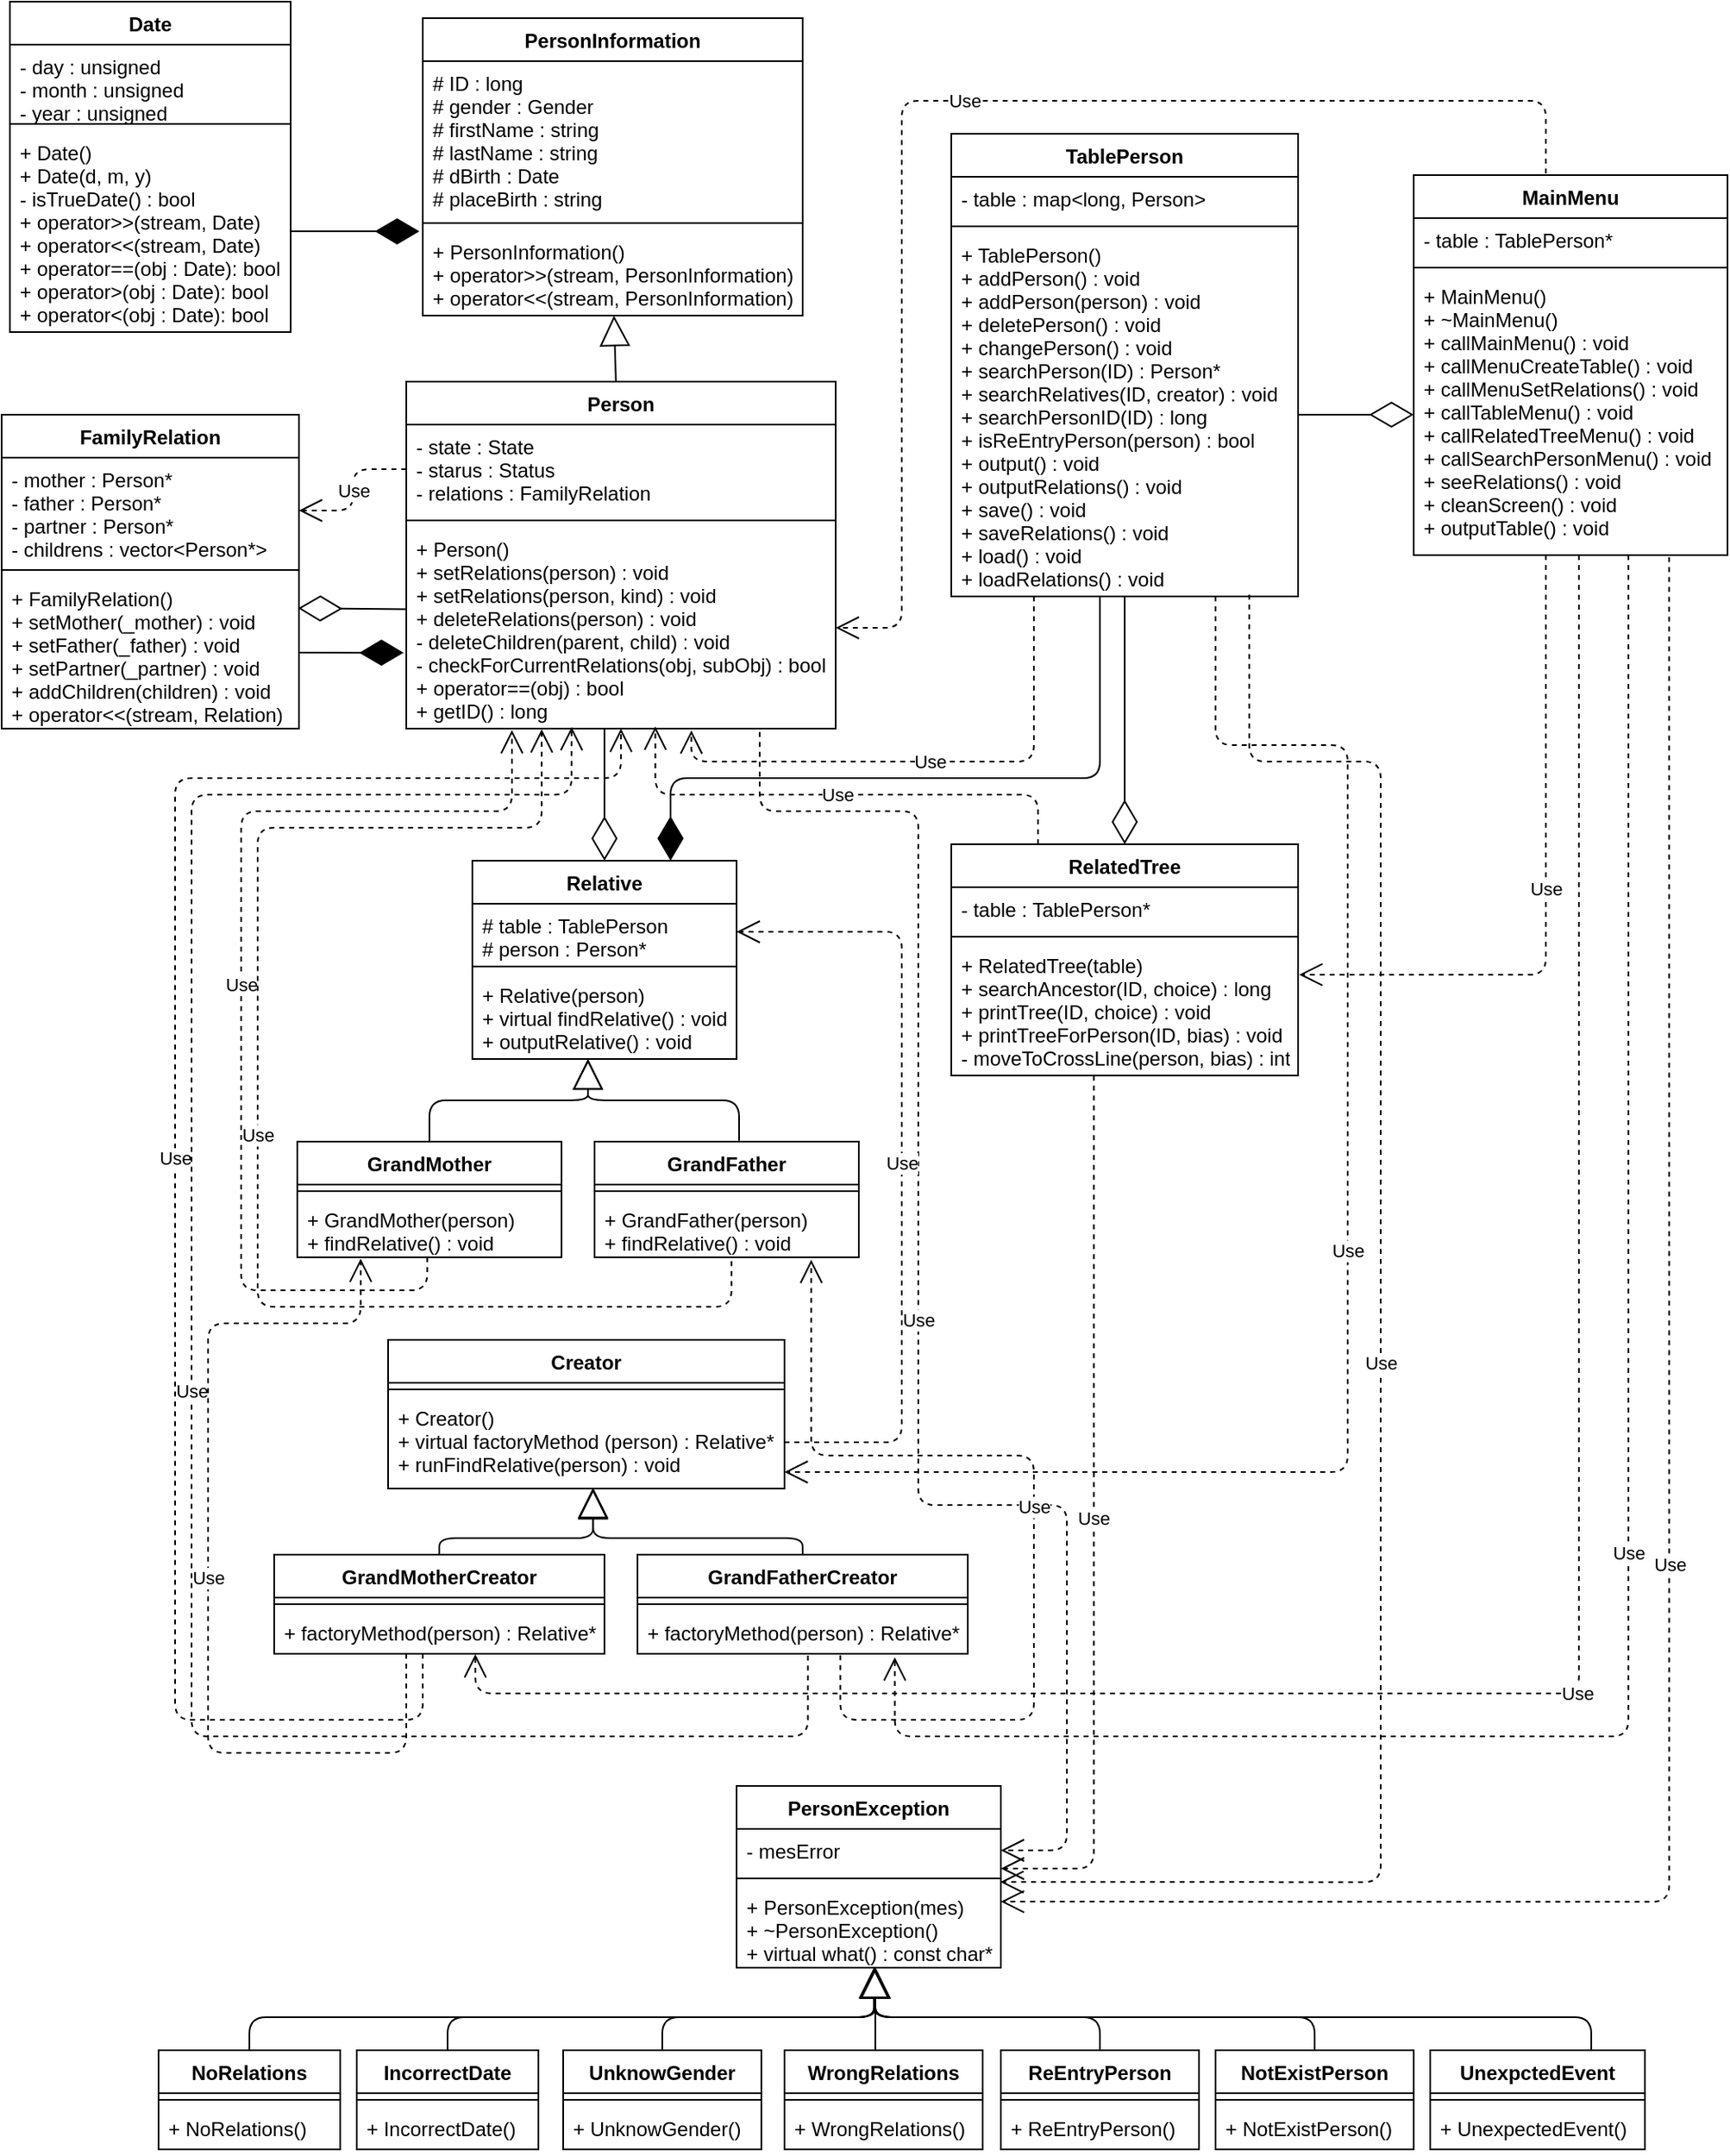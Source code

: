 <mxfile version="13.0.3" type="device"><diagram id="C5RBs43oDa-KdzZeNtuy" name="Page-1"><mxGraphModel dx="1504" dy="714" grid="1" gridSize="10" guides="1" tooltips="1" connect="1" arrows="1" fold="1" page="1" pageScale="1" pageWidth="827" pageHeight="1169" math="0" shadow="0"><root><mxCell id="WIyWlLk6GJQsqaUBKTNV-0"/><mxCell id="WIyWlLk6GJQsqaUBKTNV-1" parent="WIyWlLk6GJQsqaUBKTNV-0"/><mxCell id="Mlul_kq89rupxSAM8ym9-3" value="Date" style="swimlane;fontStyle=1;align=center;verticalAlign=top;childLayout=stackLayout;horizontal=1;startSize=26;horizontalStack=0;resizeParent=1;resizeParentMax=0;resizeLast=0;collapsible=1;marginBottom=0;" parent="WIyWlLk6GJQsqaUBKTNV-1" vertex="1"><mxGeometry x="70" y="30" width="170" height="200" as="geometry"/></mxCell><mxCell id="Mlul_kq89rupxSAM8ym9-4" value="- day : unsigned&#10;- month : unsigned&#10;- year : unsigned" style="text;strokeColor=none;fillColor=none;align=left;verticalAlign=top;spacingLeft=4;spacingRight=4;overflow=hidden;rotatable=0;points=[[0,0.5],[1,0.5]];portConstraint=eastwest;" parent="Mlul_kq89rupxSAM8ym9-3" vertex="1"><mxGeometry y="26" width="170" height="44" as="geometry"/></mxCell><mxCell id="Mlul_kq89rupxSAM8ym9-5" value="" style="line;strokeWidth=1;fillColor=none;align=left;verticalAlign=middle;spacingTop=-1;spacingLeft=3;spacingRight=3;rotatable=0;labelPosition=right;points=[];portConstraint=eastwest;" parent="Mlul_kq89rupxSAM8ym9-3" vertex="1"><mxGeometry y="70" width="170" height="8" as="geometry"/></mxCell><mxCell id="Mlul_kq89rupxSAM8ym9-6" value="+ Date()&#10;+ Date(d, m, y)&#10;- isTrueDate() : bool&#10;+ operator&gt;&gt;(stream, Date)&#10;+ operator&lt;&lt;(stream, Date)&#10;+ operator==(obj : Date): bool&#10;+ operator&gt;(obj : Date): bool&#10;+ operator&lt;(obj : Date): bool" style="text;strokeColor=none;fillColor=none;align=left;verticalAlign=top;spacingLeft=4;spacingRight=4;overflow=hidden;rotatable=0;points=[[0,0.5],[1,0.5]];portConstraint=eastwest;" parent="Mlul_kq89rupxSAM8ym9-3" vertex="1"><mxGeometry y="78" width="170" height="122" as="geometry"/></mxCell><mxCell id="Mlul_kq89rupxSAM8ym9-7" value="PersonInformation" style="swimlane;fontStyle=1;align=center;verticalAlign=top;childLayout=stackLayout;horizontal=1;startSize=26;horizontalStack=0;resizeParent=1;resizeParentMax=0;resizeLast=0;collapsible=1;marginBottom=0;" parent="WIyWlLk6GJQsqaUBKTNV-1" vertex="1"><mxGeometry x="320" y="40" width="230" height="180" as="geometry"/></mxCell><mxCell id="Mlul_kq89rupxSAM8ym9-8" value="# ID : long&#10;# gender : Gender&#10;# firstName : string&#10;# lastName : string&#10;# dBirth : Date&#10;# placeBirth : string" style="text;strokeColor=none;fillColor=none;align=left;verticalAlign=top;spacingLeft=4;spacingRight=4;overflow=hidden;rotatable=0;points=[[0,0.5],[1,0.5]];portConstraint=eastwest;" parent="Mlul_kq89rupxSAM8ym9-7" vertex="1"><mxGeometry y="26" width="230" height="94" as="geometry"/></mxCell><mxCell id="Mlul_kq89rupxSAM8ym9-9" value="" style="line;strokeWidth=1;fillColor=none;align=left;verticalAlign=middle;spacingTop=-1;spacingLeft=3;spacingRight=3;rotatable=0;labelPosition=right;points=[];portConstraint=eastwest;" parent="Mlul_kq89rupxSAM8ym9-7" vertex="1"><mxGeometry y="120" width="230" height="8" as="geometry"/></mxCell><mxCell id="Mlul_kq89rupxSAM8ym9-10" value="+ PersonInformation()&#10;+ operator&gt;&gt;(stream, PersonInformation)&#10;+ operator&lt;&lt;(stream, PersonInformation)" style="text;strokeColor=none;fillColor=none;align=left;verticalAlign=top;spacingLeft=4;spacingRight=4;overflow=hidden;rotatable=0;points=[[0,0.5],[1,0.5]];portConstraint=eastwest;" parent="Mlul_kq89rupxSAM8ym9-7" vertex="1"><mxGeometry y="128" width="230" height="52" as="geometry"/></mxCell><mxCell id="Mlul_kq89rupxSAM8ym9-19" value="TablePerson" style="swimlane;fontStyle=1;align=center;verticalAlign=top;childLayout=stackLayout;horizontal=1;startSize=26;horizontalStack=0;resizeParent=1;resizeParentMax=0;resizeLast=0;collapsible=1;marginBottom=0;" parent="WIyWlLk6GJQsqaUBKTNV-1" vertex="1"><mxGeometry x="640" y="110" width="210" height="280" as="geometry"/></mxCell><mxCell id="Mlul_kq89rupxSAM8ym9-20" value="- table : map&lt;long, Person&gt;" style="text;strokeColor=none;fillColor=none;align=left;verticalAlign=top;spacingLeft=4;spacingRight=4;overflow=hidden;rotatable=0;points=[[0,0.5],[1,0.5]];portConstraint=eastwest;" parent="Mlul_kq89rupxSAM8ym9-19" vertex="1"><mxGeometry y="26" width="210" height="26" as="geometry"/></mxCell><mxCell id="Mlul_kq89rupxSAM8ym9-21" value="" style="line;strokeWidth=1;fillColor=none;align=left;verticalAlign=middle;spacingTop=-1;spacingLeft=3;spacingRight=3;rotatable=0;labelPosition=right;points=[];portConstraint=eastwest;" parent="Mlul_kq89rupxSAM8ym9-19" vertex="1"><mxGeometry y="52" width="210" height="8" as="geometry"/></mxCell><mxCell id="Mlul_kq89rupxSAM8ym9-22" value="+ TablePerson()&#10;+ addPerson() : void&#10;+ addPerson(person) : void&#10;+ deletePerson() : void&#10;+ changePerson() : void&#10;+ searchPerson(ID) : Person*&#10;+ searchRelatives(ID, creator) : void&#10;+ searchPersonID(ID) : long&#10;+ isReEntryPerson(person) : bool&#10;+ output() : void&#10;+ outputRelations() : void&#10;+ save() : void&#10;+ saveRelations() : void&#10;+ load() : void&#10;+ loadRelations() : void" style="text;strokeColor=none;fillColor=none;align=left;verticalAlign=top;spacingLeft=4;spacingRight=4;overflow=hidden;rotatable=0;points=[[0,0.5],[1,0.5]];portConstraint=eastwest;" parent="Mlul_kq89rupxSAM8ym9-19" vertex="1"><mxGeometry y="60" width="210" height="220" as="geometry"/></mxCell><mxCell id="Mlul_kq89rupxSAM8ym9-11" value="FamilyRelation" style="swimlane;fontStyle=1;align=center;verticalAlign=top;childLayout=stackLayout;horizontal=1;startSize=26;horizontalStack=0;resizeParent=1;resizeParentMax=0;resizeLast=0;collapsible=1;marginBottom=0;" parent="WIyWlLk6GJQsqaUBKTNV-1" vertex="1"><mxGeometry x="65" y="280" width="180" height="190" as="geometry"/></mxCell><mxCell id="Mlul_kq89rupxSAM8ym9-12" value="- mother : Person*&#10;- father : Person*&#10;- partner : Person*&#10;- childrens : vector&lt;Person*&gt;" style="text;strokeColor=none;fillColor=none;align=left;verticalAlign=top;spacingLeft=4;spacingRight=4;overflow=hidden;rotatable=0;points=[[0,0.5],[1,0.5]];portConstraint=eastwest;" parent="Mlul_kq89rupxSAM8ym9-11" vertex="1"><mxGeometry y="26" width="180" height="64" as="geometry"/></mxCell><mxCell id="Mlul_kq89rupxSAM8ym9-13" value="" style="line;strokeWidth=1;fillColor=none;align=left;verticalAlign=middle;spacingTop=-1;spacingLeft=3;spacingRight=3;rotatable=0;labelPosition=right;points=[];portConstraint=eastwest;" parent="Mlul_kq89rupxSAM8ym9-11" vertex="1"><mxGeometry y="90" width="180" height="8" as="geometry"/></mxCell><mxCell id="Mlul_kq89rupxSAM8ym9-14" value="+ FamilyRelation()&#10;+ setMother(_mother) : void&#10;+ setFather(_father) : void&#10;+ setPartner(_partner) : void&#10;+ addChildren(children) : void&#10;+ operator&lt;&lt;(stream, Relation)" style="text;strokeColor=none;fillColor=none;align=left;verticalAlign=top;spacingLeft=4;spacingRight=4;overflow=hidden;rotatable=0;points=[[0,0.5],[1,0.5]];portConstraint=eastwest;" parent="Mlul_kq89rupxSAM8ym9-11" vertex="1"><mxGeometry y="98" width="180" height="92" as="geometry"/></mxCell><mxCell id="Mlul_kq89rupxSAM8ym9-15" value="Person" style="swimlane;fontStyle=1;align=center;verticalAlign=top;childLayout=stackLayout;horizontal=1;startSize=26;horizontalStack=0;resizeParent=1;resizeParentMax=0;resizeLast=0;collapsible=1;marginBottom=0;" parent="WIyWlLk6GJQsqaUBKTNV-1" vertex="1"><mxGeometry x="310" y="260" width="260" height="210" as="geometry"/></mxCell><mxCell id="Mlul_kq89rupxSAM8ym9-16" value="- state : State&#10;- starus : Status&#10;- relations : FamilyRelation" style="text;strokeColor=none;fillColor=none;align=left;verticalAlign=top;spacingLeft=4;spacingRight=4;overflow=hidden;rotatable=0;points=[[0,0.5],[1,0.5]];portConstraint=eastwest;" parent="Mlul_kq89rupxSAM8ym9-15" vertex="1"><mxGeometry y="26" width="260" height="54" as="geometry"/></mxCell><mxCell id="Mlul_kq89rupxSAM8ym9-17" value="" style="line;strokeWidth=1;fillColor=none;align=left;verticalAlign=middle;spacingTop=-1;spacingLeft=3;spacingRight=3;rotatable=0;labelPosition=right;points=[];portConstraint=eastwest;" parent="Mlul_kq89rupxSAM8ym9-15" vertex="1"><mxGeometry y="80" width="260" height="8" as="geometry"/></mxCell><mxCell id="Mlul_kq89rupxSAM8ym9-18" value="+ Person()&#10;+ setRelations(person) : void&#10;+ setRelations(person, kind) : void&#10;+ deleteRelations(person) : void&#10;- deleteChildren(parent, child) : void&#10;- checkForCurrentRelations(obj, subObj) : bool&#10;+ operator==(obj) : bool&#10;+ getID() : long&#10;&#10;" style="text;strokeColor=none;fillColor=none;align=left;verticalAlign=top;spacingLeft=4;spacingRight=4;overflow=hidden;rotatable=0;points=[[0,0.5],[1,0.5]];portConstraint=eastwest;" parent="Mlul_kq89rupxSAM8ym9-15" vertex="1"><mxGeometry y="88" width="260" height="122" as="geometry"/></mxCell><mxCell id="Mlul_kq89rupxSAM8ym9-31" value="GrandMother" style="swimlane;fontStyle=1;align=center;verticalAlign=top;childLayout=stackLayout;horizontal=1;startSize=26;horizontalStack=0;resizeParent=1;resizeParentMax=0;resizeLast=0;collapsible=1;marginBottom=0;" parent="WIyWlLk6GJQsqaUBKTNV-1" vertex="1"><mxGeometry x="244" y="720" width="160" height="70" as="geometry"/></mxCell><mxCell id="Mlul_kq89rupxSAM8ym9-33" value="" style="line;strokeWidth=1;fillColor=none;align=left;verticalAlign=middle;spacingTop=-1;spacingLeft=3;spacingRight=3;rotatable=0;labelPosition=right;points=[];portConstraint=eastwest;" parent="Mlul_kq89rupxSAM8ym9-31" vertex="1"><mxGeometry y="26" width="160" height="8" as="geometry"/></mxCell><mxCell id="Mlul_kq89rupxSAM8ym9-34" value="+ GrandMother(person)&#10;+ findRelative() : void" style="text;strokeColor=none;fillColor=none;align=left;verticalAlign=top;spacingLeft=4;spacingRight=4;overflow=hidden;rotatable=0;points=[[0,0.5],[1,0.5]];portConstraint=eastwest;" parent="Mlul_kq89rupxSAM8ym9-31" vertex="1"><mxGeometry y="34" width="160" height="36" as="geometry"/></mxCell><mxCell id="Mlul_kq89rupxSAM8ym9-35" value="GrandFather" style="swimlane;fontStyle=1;align=center;verticalAlign=top;childLayout=stackLayout;horizontal=1;startSize=26;horizontalStack=0;resizeParent=1;resizeParentMax=0;resizeLast=0;collapsible=1;marginBottom=0;" parent="WIyWlLk6GJQsqaUBKTNV-1" vertex="1"><mxGeometry x="424" y="720" width="160" height="70" as="geometry"/></mxCell><mxCell id="Mlul_kq89rupxSAM8ym9-36" value="" style="line;strokeWidth=1;fillColor=none;align=left;verticalAlign=middle;spacingTop=-1;spacingLeft=3;spacingRight=3;rotatable=0;labelPosition=right;points=[];portConstraint=eastwest;" parent="Mlul_kq89rupxSAM8ym9-35" vertex="1"><mxGeometry y="26" width="160" height="8" as="geometry"/></mxCell><mxCell id="Mlul_kq89rupxSAM8ym9-37" value="+ GrandFather(person)&#10;+ findRelative() : void" style="text;strokeColor=none;fillColor=none;align=left;verticalAlign=top;spacingLeft=4;spacingRight=4;overflow=hidden;rotatable=0;points=[[0,0.5],[1,0.5]];portConstraint=eastwest;" parent="Mlul_kq89rupxSAM8ym9-35" vertex="1"><mxGeometry y="34" width="160" height="36" as="geometry"/></mxCell><mxCell id="Mlul_kq89rupxSAM8ym9-52" value="MainMenu" style="swimlane;fontStyle=1;align=center;verticalAlign=top;childLayout=stackLayout;horizontal=1;startSize=26;horizontalStack=0;resizeParent=1;resizeParentMax=0;resizeLast=0;collapsible=1;marginBottom=0;" parent="WIyWlLk6GJQsqaUBKTNV-1" vertex="1"><mxGeometry x="920" y="135" width="190" height="230" as="geometry"/></mxCell><mxCell id="Mlul_kq89rupxSAM8ym9-53" value="- table : TablePerson*" style="text;strokeColor=none;fillColor=none;align=left;verticalAlign=top;spacingLeft=4;spacingRight=4;overflow=hidden;rotatable=0;points=[[0,0.5],[1,0.5]];portConstraint=eastwest;" parent="Mlul_kq89rupxSAM8ym9-52" vertex="1"><mxGeometry y="26" width="190" height="26" as="geometry"/></mxCell><mxCell id="Mlul_kq89rupxSAM8ym9-54" value="" style="line;strokeWidth=1;fillColor=none;align=left;verticalAlign=middle;spacingTop=-1;spacingLeft=3;spacingRight=3;rotatable=0;labelPosition=right;points=[];portConstraint=eastwest;" parent="Mlul_kq89rupxSAM8ym9-52" vertex="1"><mxGeometry y="52" width="190" height="8" as="geometry"/></mxCell><mxCell id="Mlul_kq89rupxSAM8ym9-55" value="+ MainMenu()&#10;+ ~MainMenu()&#10;+ callMainMenu() : void&#10;+ callMenuCreateTable() : void&#10;+ callMenuSetRelations() : void&#10;+ callTableMenu() : void&#10;+ callRelatedTreeMenu() : void&#10;+ callSearchPersonMenu() : void&#10;+ seeRelations() : void&#10;+ cleanScreen() : void&#10;+ outputTable() : void" style="text;strokeColor=none;fillColor=none;align=left;verticalAlign=top;spacingLeft=4;spacingRight=4;overflow=hidden;rotatable=0;points=[[0,0.5],[1,0.5]];portConstraint=eastwest;" parent="Mlul_kq89rupxSAM8ym9-52" vertex="1"><mxGeometry y="60" width="190" height="170" as="geometry"/></mxCell><mxCell id="Mlul_kq89rupxSAM8ym9-87" value="" style="endArrow=diamondThin;endFill=1;endSize=24;html=1;entryX=-0.009;entryY=0.02;entryDx=0;entryDy=0;entryPerimeter=0;exitX=1;exitY=0.5;exitDx=0;exitDy=0;" parent="WIyWlLk6GJQsqaUBKTNV-1" source="Mlul_kq89rupxSAM8ym9-6" target="Mlul_kq89rupxSAM8ym9-10" edge="1"><mxGeometry width="160" relative="1" as="geometry"><mxPoint x="230" y="70" as="sourcePoint"/><mxPoint x="455" y="150" as="targetPoint"/></mxGeometry></mxCell><mxCell id="Mlul_kq89rupxSAM8ym9-88" value="" style="endArrow=block;endSize=16;endFill=0;html=1;" parent="WIyWlLk6GJQsqaUBKTNV-1" source="Mlul_kq89rupxSAM8ym9-15" target="Mlul_kq89rupxSAM8ym9-10" edge="1"><mxGeometry width="160" relative="1" as="geometry"><mxPoint x="95" y="240" as="sourcePoint"/><mxPoint x="255" y="240" as="targetPoint"/></mxGeometry></mxCell><mxCell id="Mlul_kq89rupxSAM8ym9-89" value="" style="endArrow=diamondThin;endFill=1;endSize=24;html=1;exitX=1;exitY=0.5;exitDx=0;exitDy=0;entryX=-0.006;entryY=0.624;entryDx=0;entryDy=0;entryPerimeter=0;" parent="WIyWlLk6GJQsqaUBKTNV-1" source="Mlul_kq89rupxSAM8ym9-14" target="Mlul_kq89rupxSAM8ym9-18" edge="1"><mxGeometry width="160" relative="1" as="geometry"><mxPoint x="365" y="78" as="sourcePoint"/><mxPoint x="295" y="113" as="targetPoint"/></mxGeometry></mxCell><mxCell id="Mlul_kq89rupxSAM8ym9-91" value="Use" style="endArrow=open;endSize=12;dashed=1;html=1;exitX=0.664;exitY=1.009;exitDx=0;exitDy=0;edgeStyle=orthogonalEdgeStyle;exitPerimeter=0;entryX=0.664;entryY=1.009;entryDx=0;entryDy=0;entryPerimeter=0;" parent="WIyWlLk6GJQsqaUBKTNV-1" edge="1" target="Mlul_kq89rupxSAM8ym9-18"><mxGeometry width="160" relative="1" as="geometry"><mxPoint x="690" y="390" as="sourcePoint"/><mxPoint x="255" y="348" as="targetPoint"/><Array as="points"><mxPoint x="690" y="490"/><mxPoint x="483" y="490"/></Array></mxGeometry></mxCell><mxCell id="Mlul_kq89rupxSAM8ym9-93" value="" style="endArrow=diamondThin;endFill=0;endSize=24;html=1;entryX=0.5;entryY=0;entryDx=0;entryDy=0;" parent="WIyWlLk6GJQsqaUBKTNV-1" source="Mlul_kq89rupxSAM8ym9-22" target="Mlul_kq89rupxSAM8ym9-23" edge="1"><mxGeometry width="160" relative="1" as="geometry"><mxPoint x="650" y="440" as="sourcePoint"/><mxPoint x="810" y="440" as="targetPoint"/></mxGeometry></mxCell><mxCell id="Mlul_kq89rupxSAM8ym9-42" value="GrandMotherCreator" style="swimlane;fontStyle=1;align=center;verticalAlign=top;childLayout=stackLayout;horizontal=1;startSize=26;horizontalStack=0;resizeParent=1;resizeParentMax=0;resizeLast=0;collapsible=1;marginBottom=0;" parent="WIyWlLk6GJQsqaUBKTNV-1" vertex="1"><mxGeometry x="230" y="970" width="200" height="60" as="geometry"/></mxCell><mxCell id="Mlul_kq89rupxSAM8ym9-44" value="" style="line;strokeWidth=1;fillColor=none;align=left;verticalAlign=middle;spacingTop=-1;spacingLeft=3;spacingRight=3;rotatable=0;labelPosition=right;points=[];portConstraint=eastwest;" parent="Mlul_kq89rupxSAM8ym9-42" vertex="1"><mxGeometry y="26" width="200" height="8" as="geometry"/></mxCell><mxCell id="Mlul_kq89rupxSAM8ym9-45" value="+ factoryMethod(person) : Relative*" style="text;strokeColor=none;fillColor=none;align=left;verticalAlign=top;spacingLeft=4;spacingRight=4;overflow=hidden;rotatable=0;points=[[0,0.5],[1,0.5]];portConstraint=eastwest;" parent="Mlul_kq89rupxSAM8ym9-42" vertex="1"><mxGeometry y="34" width="200" height="26" as="geometry"/></mxCell><mxCell id="Mlul_kq89rupxSAM8ym9-49" value="GrandFatherCreator" style="swimlane;fontStyle=1;align=center;verticalAlign=top;childLayout=stackLayout;horizontal=1;startSize=26;horizontalStack=0;resizeParent=1;resizeParentMax=0;resizeLast=0;collapsible=1;marginBottom=0;" parent="WIyWlLk6GJQsqaUBKTNV-1" vertex="1"><mxGeometry x="450" y="970" width="200" height="60" as="geometry"/></mxCell><mxCell id="Mlul_kq89rupxSAM8ym9-50" value="" style="line;strokeWidth=1;fillColor=none;align=left;verticalAlign=middle;spacingTop=-1;spacingLeft=3;spacingRight=3;rotatable=0;labelPosition=right;points=[];portConstraint=eastwest;" parent="Mlul_kq89rupxSAM8ym9-49" vertex="1"><mxGeometry y="26" width="200" height="8" as="geometry"/></mxCell><mxCell id="Mlul_kq89rupxSAM8ym9-51" value="+ factoryMethod(person) : Relative*" style="text;strokeColor=none;fillColor=none;align=left;verticalAlign=top;spacingLeft=4;spacingRight=4;overflow=hidden;rotatable=0;points=[[0,0.5],[1,0.5]];portConstraint=eastwest;" parent="Mlul_kq89rupxSAM8ym9-49" vertex="1"><mxGeometry y="34" width="200" height="26" as="geometry"/></mxCell><mxCell id="Mlul_kq89rupxSAM8ym9-110" value="" style="endArrow=block;endSize=16;endFill=0;html=1;exitX=0.5;exitY=0;exitDx=0;exitDy=0;edgeStyle=orthogonalEdgeStyle;entryX=0.517;entryY=1.002;entryDx=0;entryDy=0;entryPerimeter=0;" parent="WIyWlLk6GJQsqaUBKTNV-1" source="Mlul_kq89rupxSAM8ym9-42" target="Mlul_kq89rupxSAM8ym9-41" edge="1"><mxGeometry width="160" relative="1" as="geometry"><mxPoint x="350" y="810" as="sourcePoint"/><mxPoint x="409.211" y="760" as="targetPoint"/><Array as="points"><mxPoint x="330" y="960"/><mxPoint x="423" y="960"/></Array></mxGeometry></mxCell><mxCell id="Mlul_kq89rupxSAM8ym9-111" value="" style="endArrow=block;endSize=16;endFill=0;html=1;exitX=0.5;exitY=0;exitDx=0;exitDy=0;edgeStyle=orthogonalEdgeStyle;entryX=0.517;entryY=0.989;entryDx=0;entryDy=0;entryPerimeter=0;" parent="WIyWlLk6GJQsqaUBKTNV-1" source="Mlul_kq89rupxSAM8ym9-49" target="Mlul_kq89rupxSAM8ym9-41" edge="1"><mxGeometry width="160" relative="1" as="geometry"><mxPoint x="360" y="820" as="sourcePoint"/><mxPoint x="419.211" y="770" as="targetPoint"/><Array as="points"><mxPoint x="550" y="960"/><mxPoint x="423" y="960"/></Array></mxGeometry></mxCell><mxCell id="Mlul_kq89rupxSAM8ym9-112" value="Use" style="endArrow=open;endSize=12;dashed=1;html=1;edgeStyle=orthogonalEdgeStyle;exitX=0.25;exitY=0;exitDx=0;exitDy=0;entryX=0.58;entryY=0.99;entryDx=0;entryDy=0;entryPerimeter=0;" parent="WIyWlLk6GJQsqaUBKTNV-1" source="Mlul_kq89rupxSAM8ym9-23" target="Mlul_kq89rupxSAM8ym9-18" edge="1"><mxGeometry width="160" relative="1" as="geometry"><mxPoint x="500" y="510" as="sourcePoint"/><mxPoint x="340" y="510" as="targetPoint"/><Array as="points"><mxPoint x="693" y="510"/><mxPoint x="461" y="510"/></Array></mxGeometry></mxCell><mxCell id="Mlul_kq89rupxSAM8ym9-113" value="" style="endArrow=diamondThin;endFill=0;endSize=24;html=1;entryX=0.5;entryY=0;entryDx=0;entryDy=0;" parent="WIyWlLk6GJQsqaUBKTNV-1" target="Mlul_kq89rupxSAM8ym9-27" edge="1"><mxGeometry width="160" relative="1" as="geometry"><mxPoint x="430" y="470" as="sourcePoint"/><mxPoint x="755" y="500" as="targetPoint"/></mxGeometry></mxCell><mxCell id="Mlul_kq89rupxSAM8ym9-114" value="" style="endArrow=diamondThin;endFill=1;endSize=24;html=1;entryX=0.75;entryY=0;entryDx=0;entryDy=0;edgeStyle=orthogonalEdgeStyle;" parent="WIyWlLk6GJQsqaUBKTNV-1" target="Mlul_kq89rupxSAM8ym9-27" edge="1"><mxGeometry width="160" relative="1" as="geometry"><mxPoint x="730" y="390" as="sourcePoint"/><mxPoint x="320" y="419" as="targetPoint"/><Array as="points"><mxPoint x="730" y="390"/><mxPoint x="730" y="500"/><mxPoint x="470" y="500"/></Array></mxGeometry></mxCell><mxCell id="Mlul_kq89rupxSAM8ym9-23" value="RelatedTree" style="swimlane;fontStyle=1;align=center;verticalAlign=top;childLayout=stackLayout;horizontal=1;startSize=26;horizontalStack=0;resizeParent=1;resizeParentMax=0;resizeLast=0;collapsible=1;marginBottom=0;" parent="WIyWlLk6GJQsqaUBKTNV-1" vertex="1"><mxGeometry x="640" y="540" width="210" height="140" as="geometry"/></mxCell><mxCell id="Mlul_kq89rupxSAM8ym9-24" value="- table : TablePerson*" style="text;strokeColor=none;fillColor=none;align=left;verticalAlign=top;spacingLeft=4;spacingRight=4;overflow=hidden;rotatable=0;points=[[0,0.5],[1,0.5]];portConstraint=eastwest;" parent="Mlul_kq89rupxSAM8ym9-23" vertex="1"><mxGeometry y="26" width="210" height="26" as="geometry"/></mxCell><mxCell id="Mlul_kq89rupxSAM8ym9-25" value="" style="line;strokeWidth=1;fillColor=none;align=left;verticalAlign=middle;spacingTop=-1;spacingLeft=3;spacingRight=3;rotatable=0;labelPosition=right;points=[];portConstraint=eastwest;" parent="Mlul_kq89rupxSAM8ym9-23" vertex="1"><mxGeometry y="52" width="210" height="8" as="geometry"/></mxCell><mxCell id="Mlul_kq89rupxSAM8ym9-26" value="+ RelatedTree(table)&#10;+ searchAncestor(ID, choice) : long&#10;+ printTree(ID, choice) : void&#10;+ printTreeForPerson(ID, bias) : void&#10;- moveToCrossLine(person, bias) : int" style="text;strokeColor=none;fillColor=none;align=left;verticalAlign=top;spacingLeft=4;spacingRight=4;overflow=hidden;rotatable=0;points=[[0,0.5],[1,0.5]];portConstraint=eastwest;" parent="Mlul_kq89rupxSAM8ym9-23" vertex="1"><mxGeometry y="60" width="210" height="80" as="geometry"/></mxCell><mxCell id="Mlul_kq89rupxSAM8ym9-147" value="Use" style="endArrow=open;endSize=12;dashed=1;html=1;edgeStyle=orthogonalEdgeStyle;entryX=0.411;entryY=1.001;entryDx=0;entryDy=0;entryPerimeter=0;exitX=0.411;exitY=1.001;exitDx=0;exitDy=0;exitPerimeter=0;" parent="Mlul_kq89rupxSAM8ym9-23" edge="1" source="Mlul_kq89rupxSAM8ym9-26"><mxGeometry width="160" relative="1" as="geometry"><mxPoint x="270" y="630" as="sourcePoint"/><mxPoint x="30" y="620" as="targetPoint"/><Array as="points"><mxPoint x="86" y="620"/><mxPoint x="30" y="620"/></Array></mxGeometry></mxCell><mxCell id="Mlul_kq89rupxSAM8ym9-27" value="Relative" style="swimlane;fontStyle=1;align=center;verticalAlign=top;childLayout=stackLayout;horizontal=1;startSize=26;horizontalStack=0;resizeParent=1;resizeParentMax=0;resizeLast=0;collapsible=1;marginBottom=0;" parent="WIyWlLk6GJQsqaUBKTNV-1" vertex="1"><mxGeometry x="350" y="550" width="160" height="120" as="geometry"/></mxCell><mxCell id="Mlul_kq89rupxSAM8ym9-28" value="# table : TablePerson&#10;# person : Person*" style="text;strokeColor=none;fillColor=none;align=left;verticalAlign=top;spacingLeft=4;spacingRight=4;overflow=hidden;rotatable=0;points=[[0,0.5],[1,0.5]];portConstraint=eastwest;" parent="Mlul_kq89rupxSAM8ym9-27" vertex="1"><mxGeometry y="26" width="160" height="34" as="geometry"/></mxCell><mxCell id="Mlul_kq89rupxSAM8ym9-29" value="" style="line;strokeWidth=1;fillColor=none;align=left;verticalAlign=middle;spacingTop=-1;spacingLeft=3;spacingRight=3;rotatable=0;labelPosition=right;points=[];portConstraint=eastwest;" parent="Mlul_kq89rupxSAM8ym9-27" vertex="1"><mxGeometry y="60" width="160" height="8" as="geometry"/></mxCell><mxCell id="Mlul_kq89rupxSAM8ym9-30" value="+ Relative(person)&#10;+ virtual findRelative() : void&#10;+ outputRelative() : void" style="text;strokeColor=none;fillColor=none;align=left;verticalAlign=top;spacingLeft=4;spacingRight=4;overflow=hidden;rotatable=0;points=[[0,0.5],[1,0.5]];portConstraint=eastwest;" parent="Mlul_kq89rupxSAM8ym9-27" vertex="1"><mxGeometry y="68" width="160" height="52" as="geometry"/></mxCell><mxCell id="Mlul_kq89rupxSAM8ym9-38" value="Creator" style="swimlane;fontStyle=1;align=center;verticalAlign=top;childLayout=stackLayout;horizontal=1;startSize=26;horizontalStack=0;resizeParent=1;resizeParentMax=0;resizeLast=0;collapsible=1;marginBottom=0;" parent="WIyWlLk6GJQsqaUBKTNV-1" vertex="1"><mxGeometry x="299" y="840" width="240" height="90" as="geometry"/></mxCell><mxCell id="Mlul_kq89rupxSAM8ym9-40" value="" style="line;strokeWidth=1;fillColor=none;align=left;verticalAlign=middle;spacingTop=-1;spacingLeft=3;spacingRight=3;rotatable=0;labelPosition=right;points=[];portConstraint=eastwest;" parent="Mlul_kq89rupxSAM8ym9-38" vertex="1"><mxGeometry y="26" width="240" height="8" as="geometry"/></mxCell><mxCell id="Mlul_kq89rupxSAM8ym9-41" value="+ Creator()&#10;+ virtual factoryMethod (person) : Relative*&#10;+ runFindRelative(person) : void" style="text;strokeColor=none;fillColor=none;align=left;verticalAlign=top;spacingLeft=4;spacingRight=4;overflow=hidden;rotatable=0;points=[[0,0.5],[1,0.5]];portConstraint=eastwest;" parent="Mlul_kq89rupxSAM8ym9-38" vertex="1"><mxGeometry y="34" width="240" height="56" as="geometry"/></mxCell><mxCell id="Mlul_kq89rupxSAM8ym9-123" value="Use" style="endArrow=open;endSize=12;dashed=1;html=1;edgeStyle=orthogonalEdgeStyle;" parent="Mlul_kq89rupxSAM8ym9-38" edge="1" target="Mlul_kq89rupxSAM8ym9-41"><mxGeometry width="160" relative="1" as="geometry"><mxPoint x="501" y="-450" as="sourcePoint"/><mxPoint x="221" y="-237" as="targetPoint"/><Array as="points"><mxPoint x="501" y="-360"/><mxPoint x="581" y="-360"/><mxPoint x="581" y="80"/></Array></mxGeometry></mxCell><mxCell id="Mlul_kq89rupxSAM8ym9-119" value="" style="endArrow=diamondThin;endFill=0;endSize=24;html=1;entryX=0;entryY=0.5;entryDx=0;entryDy=0;exitX=1;exitY=0.5;exitDx=0;exitDy=0;" parent="WIyWlLk6GJQsqaUBKTNV-1" source="Mlul_kq89rupxSAM8ym9-22" target="Mlul_kq89rupxSAM8ym9-55" edge="1"><mxGeometry width="160" relative="1" as="geometry"><mxPoint x="755" y="400" as="sourcePoint"/><mxPoint x="755" y="550" as="targetPoint"/></mxGeometry></mxCell><mxCell id="Mlul_kq89rupxSAM8ym9-125" value="Use" style="endArrow=open;endSize=12;dashed=1;html=1;edgeStyle=orthogonalEdgeStyle;entryX=0.609;entryY=1.009;entryDx=0;entryDy=0;entryPerimeter=0;" parent="WIyWlLk6GJQsqaUBKTNV-1" source="Mlul_kq89rupxSAM8ym9-55" edge="1" target="Mlul_kq89rupxSAM8ym9-45"><mxGeometry width="160" relative="1" as="geometry"><mxPoint x="1000" y="364" as="sourcePoint"/><mxPoint x="800.0" y="1054.13" as="targetPoint"/><Array as="points"><mxPoint x="1020" y="1054"/><mxPoint x="352" y="1054"/></Array></mxGeometry></mxCell><mxCell id="Mlul_kq89rupxSAM8ym9-127" value="Use" style="endArrow=open;endSize=12;dashed=1;html=1;exitX=1;exitY=0.5;exitDx=0;exitDy=0;edgeStyle=orthogonalEdgeStyle;entryX=1;entryY=0.5;entryDx=0;entryDy=0;" parent="WIyWlLk6GJQsqaUBKTNV-1" edge="1" target="Mlul_kq89rupxSAM8ym9-18"><mxGeometry width="160" relative="1" as="geometry"><mxPoint x="1000" y="134" as="sourcePoint"/><mxPoint x="492.64" y="481.098" as="targetPoint"/><Array as="points"><mxPoint x="1000" y="90"/><mxPoint x="610" y="90"/><mxPoint x="610" y="409"/></Array></mxGeometry></mxCell><mxCell id="Mlul_kq89rupxSAM8ym9-104" value="" style="endArrow=block;endSize=16;endFill=0;html=1;exitX=0.5;exitY=0;exitDx=0;exitDy=0;edgeStyle=orthogonalEdgeStyle;" parent="WIyWlLk6GJQsqaUBKTNV-1" source="Mlul_kq89rupxSAM8ym9-31" target="Mlul_kq89rupxSAM8ym9-30" edge="1"><mxGeometry width="160" relative="1" as="geometry"><mxPoint x="174" y="700" as="sourcePoint"/><mxPoint x="334" y="700" as="targetPoint"/><Array as="points"><mxPoint x="324" y="695"/><mxPoint x="420" y="695"/></Array></mxGeometry></mxCell><mxCell id="Mlul_kq89rupxSAM8ym9-105" value="" style="endArrow=block;endSize=16;endFill=0;html=1;exitX=0.547;exitY=-0.009;exitDx=0;exitDy=0;edgeStyle=orthogonalEdgeStyle;exitPerimeter=0;" parent="WIyWlLk6GJQsqaUBKTNV-1" source="Mlul_kq89rupxSAM8ym9-35" target="Mlul_kq89rupxSAM8ym9-30" edge="1"><mxGeometry width="160" relative="1" as="geometry"><mxPoint x="334" y="730" as="sourcePoint"/><mxPoint x="393.211" y="680" as="targetPoint"/><Array as="points"><mxPoint x="512" y="695"/><mxPoint x="420" y="695"/></Array></mxGeometry></mxCell><mxCell id="Mlul_kq89rupxSAM8ym9-61" value="IncorrectDate" style="swimlane;fontStyle=1;align=center;verticalAlign=top;childLayout=stackLayout;horizontal=1;startSize=26;horizontalStack=0;resizeParent=1;resizeParentMax=0;resizeLast=0;collapsible=1;marginBottom=0;" parent="WIyWlLk6GJQsqaUBKTNV-1" vertex="1"><mxGeometry x="280" y="1270" width="110" height="60" as="geometry"/></mxCell><mxCell id="Mlul_kq89rupxSAM8ym9-63" value="" style="line;strokeWidth=1;fillColor=none;align=left;verticalAlign=middle;spacingTop=-1;spacingLeft=3;spacingRight=3;rotatable=0;labelPosition=right;points=[];portConstraint=eastwest;" parent="Mlul_kq89rupxSAM8ym9-61" vertex="1"><mxGeometry y="26" width="110" height="8" as="geometry"/></mxCell><mxCell id="Mlul_kq89rupxSAM8ym9-64" value="+ IncorrectDate()" style="text;strokeColor=none;fillColor=none;align=left;verticalAlign=top;spacingLeft=4;spacingRight=4;overflow=hidden;rotatable=0;points=[[0,0.5],[1,0.5]];portConstraint=eastwest;" parent="Mlul_kq89rupxSAM8ym9-61" vertex="1"><mxGeometry y="34" width="110" height="26" as="geometry"/></mxCell><mxCell id="Mlul_kq89rupxSAM8ym9-65" value="UnknowGender" style="swimlane;fontStyle=1;align=center;verticalAlign=top;childLayout=stackLayout;horizontal=1;startSize=26;horizontalStack=0;resizeParent=1;resizeParentMax=0;resizeLast=0;collapsible=1;marginBottom=0;" parent="WIyWlLk6GJQsqaUBKTNV-1" vertex="1"><mxGeometry x="405" y="1270" width="120" height="60" as="geometry"/></mxCell><mxCell id="Mlul_kq89rupxSAM8ym9-66" value="" style="line;strokeWidth=1;fillColor=none;align=left;verticalAlign=middle;spacingTop=-1;spacingLeft=3;spacingRight=3;rotatable=0;labelPosition=right;points=[];portConstraint=eastwest;" parent="Mlul_kq89rupxSAM8ym9-65" vertex="1"><mxGeometry y="26" width="120" height="8" as="geometry"/></mxCell><mxCell id="Mlul_kq89rupxSAM8ym9-67" value="+ UnknowGender()" style="text;strokeColor=none;fillColor=none;align=left;verticalAlign=top;spacingLeft=4;spacingRight=4;overflow=hidden;rotatable=0;points=[[0,0.5],[1,0.5]];portConstraint=eastwest;" parent="Mlul_kq89rupxSAM8ym9-65" vertex="1"><mxGeometry y="34" width="120" height="26" as="geometry"/></mxCell><mxCell id="Mlul_kq89rupxSAM8ym9-68" value="WrongRelations" style="swimlane;fontStyle=1;align=center;verticalAlign=top;childLayout=stackLayout;horizontal=1;startSize=26;horizontalStack=0;resizeParent=1;resizeParentMax=0;resizeLast=0;collapsible=1;marginBottom=0;" parent="WIyWlLk6GJQsqaUBKTNV-1" vertex="1"><mxGeometry x="539" y="1270" width="120" height="60" as="geometry"/></mxCell><mxCell id="Mlul_kq89rupxSAM8ym9-69" value="" style="line;strokeWidth=1;fillColor=none;align=left;verticalAlign=middle;spacingTop=-1;spacingLeft=3;spacingRight=3;rotatable=0;labelPosition=right;points=[];portConstraint=eastwest;" parent="Mlul_kq89rupxSAM8ym9-68" vertex="1"><mxGeometry y="26" width="120" height="8" as="geometry"/></mxCell><mxCell id="Mlul_kq89rupxSAM8ym9-70" value="+ WrongRelations()" style="text;strokeColor=none;fillColor=none;align=left;verticalAlign=top;spacingLeft=4;spacingRight=4;overflow=hidden;rotatable=0;points=[[0,0.5],[1,0.5]];portConstraint=eastwest;" parent="Mlul_kq89rupxSAM8ym9-68" vertex="1"><mxGeometry y="34" width="120" height="26" as="geometry"/></mxCell><mxCell id="Mlul_kq89rupxSAM8ym9-71" value="ReEntryPerson" style="swimlane;fontStyle=1;align=center;verticalAlign=top;childLayout=stackLayout;horizontal=1;startSize=26;horizontalStack=0;resizeParent=1;resizeParentMax=0;resizeLast=0;collapsible=1;marginBottom=0;" parent="WIyWlLk6GJQsqaUBKTNV-1" vertex="1"><mxGeometry x="670" y="1270" width="120" height="60" as="geometry"/></mxCell><mxCell id="Mlul_kq89rupxSAM8ym9-72" value="" style="line;strokeWidth=1;fillColor=none;align=left;verticalAlign=middle;spacingTop=-1;spacingLeft=3;spacingRight=3;rotatable=0;labelPosition=right;points=[];portConstraint=eastwest;" parent="Mlul_kq89rupxSAM8ym9-71" vertex="1"><mxGeometry y="26" width="120" height="8" as="geometry"/></mxCell><mxCell id="Mlul_kq89rupxSAM8ym9-73" value="+ ReEntryPerson()" style="text;strokeColor=none;fillColor=none;align=left;verticalAlign=top;spacingLeft=4;spacingRight=4;overflow=hidden;rotatable=0;points=[[0,0.5],[1,0.5]];portConstraint=eastwest;" parent="Mlul_kq89rupxSAM8ym9-71" vertex="1"><mxGeometry y="34" width="120" height="26" as="geometry"/></mxCell><mxCell id="Mlul_kq89rupxSAM8ym9-74" value="NoRelations" style="swimlane;fontStyle=1;align=center;verticalAlign=top;childLayout=stackLayout;horizontal=1;startSize=26;horizontalStack=0;resizeParent=1;resizeParentMax=0;resizeLast=0;collapsible=1;marginBottom=0;" parent="WIyWlLk6GJQsqaUBKTNV-1" vertex="1"><mxGeometry x="160" y="1270" width="110" height="60" as="geometry"/></mxCell><mxCell id="Mlul_kq89rupxSAM8ym9-75" value="" style="line;strokeWidth=1;fillColor=none;align=left;verticalAlign=middle;spacingTop=-1;spacingLeft=3;spacingRight=3;rotatable=0;labelPosition=right;points=[];portConstraint=eastwest;" parent="Mlul_kq89rupxSAM8ym9-74" vertex="1"><mxGeometry y="26" width="110" height="8" as="geometry"/></mxCell><mxCell id="Mlul_kq89rupxSAM8ym9-76" value="+ NoRelations()" style="text;strokeColor=none;fillColor=none;align=left;verticalAlign=top;spacingLeft=4;spacingRight=4;overflow=hidden;rotatable=0;points=[[0,0.5],[1,0.5]];portConstraint=eastwest;" parent="Mlul_kq89rupxSAM8ym9-74" vertex="1"><mxGeometry y="34" width="110" height="26" as="geometry"/></mxCell><mxCell id="Mlul_kq89rupxSAM8ym9-81" value="NotExistPerson" style="swimlane;fontStyle=1;align=center;verticalAlign=top;childLayout=stackLayout;horizontal=1;startSize=26;horizontalStack=0;resizeParent=1;resizeParentMax=0;resizeLast=0;collapsible=1;marginBottom=0;" parent="WIyWlLk6GJQsqaUBKTNV-1" vertex="1"><mxGeometry x="800" y="1270" width="120" height="60" as="geometry"/></mxCell><mxCell id="Mlul_kq89rupxSAM8ym9-82" value="" style="line;strokeWidth=1;fillColor=none;align=left;verticalAlign=middle;spacingTop=-1;spacingLeft=3;spacingRight=3;rotatable=0;labelPosition=right;points=[];portConstraint=eastwest;" parent="Mlul_kq89rupxSAM8ym9-81" vertex="1"><mxGeometry y="26" width="120" height="8" as="geometry"/></mxCell><mxCell id="Mlul_kq89rupxSAM8ym9-83" value="+ NotExistPerson()" style="text;strokeColor=none;fillColor=none;align=left;verticalAlign=top;spacingLeft=4;spacingRight=4;overflow=hidden;rotatable=0;points=[[0,0.5],[1,0.5]];portConstraint=eastwest;" parent="Mlul_kq89rupxSAM8ym9-81" vertex="1"><mxGeometry y="34" width="120" height="26" as="geometry"/></mxCell><mxCell id="Mlul_kq89rupxSAM8ym9-84" value="UnexpctedEvent" style="swimlane;fontStyle=1;align=center;verticalAlign=top;childLayout=stackLayout;horizontal=1;startSize=26;horizontalStack=0;resizeParent=1;resizeParentMax=0;resizeLast=0;collapsible=1;marginBottom=0;" parent="WIyWlLk6GJQsqaUBKTNV-1" vertex="1"><mxGeometry x="930" y="1270" width="130" height="60" as="geometry"/></mxCell><mxCell id="Mlul_kq89rupxSAM8ym9-85" value="" style="line;strokeWidth=1;fillColor=none;align=left;verticalAlign=middle;spacingTop=-1;spacingLeft=3;spacingRight=3;rotatable=0;labelPosition=right;points=[];portConstraint=eastwest;" parent="Mlul_kq89rupxSAM8ym9-84" vertex="1"><mxGeometry y="26" width="130" height="8" as="geometry"/></mxCell><mxCell id="Mlul_kq89rupxSAM8ym9-86" value="+ UnexpectedEvent()" style="text;strokeColor=none;fillColor=none;align=left;verticalAlign=top;spacingLeft=4;spacingRight=4;overflow=hidden;rotatable=0;points=[[0,0.5],[1,0.5]];portConstraint=eastwest;" parent="Mlul_kq89rupxSAM8ym9-84" vertex="1"><mxGeometry y="34" width="130" height="26" as="geometry"/></mxCell><mxCell id="Mlul_kq89rupxSAM8ym9-57" value="PersonException" style="swimlane;fontStyle=1;align=center;verticalAlign=top;childLayout=stackLayout;horizontal=1;startSize=26;horizontalStack=0;resizeParent=1;resizeParentMax=0;resizeLast=0;collapsible=1;marginBottom=0;" parent="WIyWlLk6GJQsqaUBKTNV-1" vertex="1"><mxGeometry x="510" y="1110" width="160" height="110" as="geometry"/></mxCell><mxCell id="Mlul_kq89rupxSAM8ym9-58" value="- mesError" style="text;strokeColor=none;fillColor=none;align=left;verticalAlign=top;spacingLeft=4;spacingRight=4;overflow=hidden;rotatable=0;points=[[0,0.5],[1,0.5]];portConstraint=eastwest;" parent="Mlul_kq89rupxSAM8ym9-57" vertex="1"><mxGeometry y="26" width="160" height="26" as="geometry"/></mxCell><mxCell id="Mlul_kq89rupxSAM8ym9-59" value="" style="line;strokeWidth=1;fillColor=none;align=left;verticalAlign=middle;spacingTop=-1;spacingLeft=3;spacingRight=3;rotatable=0;labelPosition=right;points=[];portConstraint=eastwest;" parent="Mlul_kq89rupxSAM8ym9-57" vertex="1"><mxGeometry y="52" width="160" height="8" as="geometry"/></mxCell><mxCell id="Mlul_kq89rupxSAM8ym9-60" value="+ PersonException(mes)&#10;+ ~PersonException()&#10;+ virtual what() : const char*" style="text;strokeColor=none;fillColor=none;align=left;verticalAlign=top;spacingLeft=4;spacingRight=4;overflow=hidden;rotatable=0;points=[[0,0.5],[1,0.5]];portConstraint=eastwest;" parent="Mlul_kq89rupxSAM8ym9-57" vertex="1"><mxGeometry y="60" width="160" height="50" as="geometry"/></mxCell><mxCell id="Mlul_kq89rupxSAM8ym9-131" value="" style="endArrow=block;endSize=16;endFill=0;html=1;exitX=0.5;exitY=0;exitDx=0;exitDy=0;edgeStyle=orthogonalEdgeStyle;entryX=0.52;entryY=0.997;entryDx=0;entryDy=0;entryPerimeter=0;" parent="WIyWlLk6GJQsqaUBKTNV-1" source="Mlul_kq89rupxSAM8ym9-74" target="Mlul_kq89rupxSAM8ym9-60" edge="1"><mxGeometry width="160" relative="1" as="geometry"><mxPoint x="500" y="1259.89" as="sourcePoint"/><mxPoint x="593.08" y="1220.002" as="targetPoint"/><Array as="points"><mxPoint x="215" y="1250"/><mxPoint x="593" y="1250"/></Array></mxGeometry></mxCell><mxCell id="Mlul_kq89rupxSAM8ym9-134" value="" style="endArrow=block;endSize=16;endFill=0;html=1;exitX=0.5;exitY=0;exitDx=0;exitDy=0;edgeStyle=orthogonalEdgeStyle;" parent="WIyWlLk6GJQsqaUBKTNV-1" source="Mlul_kq89rupxSAM8ym9-61" target="Mlul_kq89rupxSAM8ym9-60" edge="1"><mxGeometry width="160" relative="1" as="geometry"><mxPoint x="220.0" y="1270.0" as="sourcePoint"/><mxPoint x="594" y="1220" as="targetPoint"/><Array as="points"><mxPoint x="335" y="1250"/><mxPoint x="594" y="1250"/></Array></mxGeometry></mxCell><mxCell id="Mlul_kq89rupxSAM8ym9-135" value="" style="endArrow=block;endSize=16;endFill=0;html=1;exitX=0.5;exitY=0;exitDx=0;exitDy=0;edgeStyle=orthogonalEdgeStyle;" parent="WIyWlLk6GJQsqaUBKTNV-1" source="Mlul_kq89rupxSAM8ym9-65" target="Mlul_kq89rupxSAM8ym9-60" edge="1"><mxGeometry width="160" relative="1" as="geometry"><mxPoint x="335.5" y="1270.0" as="sourcePoint"/><mxPoint x="594.5" y="1220.0" as="targetPoint"/><Array as="points"><mxPoint x="465" y="1250"/><mxPoint x="594" y="1250"/></Array></mxGeometry></mxCell><mxCell id="Mlul_kq89rupxSAM8ym9-141" value="" style="endArrow=block;endSize=16;endFill=0;html=1;exitX=0.5;exitY=0;exitDx=0;exitDy=0;edgeStyle=orthogonalEdgeStyle;" parent="WIyWlLk6GJQsqaUBKTNV-1" source="Mlul_kq89rupxSAM8ym9-71" edge="1"><mxGeometry width="160" relative="1" as="geometry"><mxPoint x="475" y="1280" as="sourcePoint"/><mxPoint x="594" y="1220" as="targetPoint"/><Array as="points"><mxPoint x="730" y="1250"/><mxPoint x="594" y="1250"/></Array></mxGeometry></mxCell><mxCell id="Mlul_kq89rupxSAM8ym9-142" value="" style="endArrow=block;endSize=16;endFill=0;html=1;exitX=0.5;exitY=0;exitDx=0;exitDy=0;edgeStyle=orthogonalEdgeStyle;" parent="WIyWlLk6GJQsqaUBKTNV-1" source="Mlul_kq89rupxSAM8ym9-81" edge="1"><mxGeometry width="160" relative="1" as="geometry"><mxPoint x="740" y="1280" as="sourcePoint"/><mxPoint x="594" y="1220" as="targetPoint"/><Array as="points"><mxPoint x="860" y="1250"/><mxPoint x="594" y="1250"/></Array></mxGeometry></mxCell><mxCell id="Mlul_kq89rupxSAM8ym9-143" value="" style="endArrow=block;endSize=16;endFill=0;html=1;exitX=0.75;exitY=0;exitDx=0;exitDy=0;edgeStyle=orthogonalEdgeStyle;entryX=0.521;entryY=1.004;entryDx=0;entryDy=0;entryPerimeter=0;" parent="WIyWlLk6GJQsqaUBKTNV-1" source="Mlul_kq89rupxSAM8ym9-84" target="Mlul_kq89rupxSAM8ym9-60" edge="1"><mxGeometry width="160" relative="1" as="geometry"><mxPoint x="870" y="1280" as="sourcePoint"/><mxPoint x="604" y="1230" as="targetPoint"/><Array as="points"><mxPoint x="1027" y="1250"/><mxPoint x="593" y="1250"/></Array></mxGeometry></mxCell><mxCell id="Mlul_kq89rupxSAM8ym9-145" value="" style="endArrow=block;endSize=16;endFill=0;html=1;edgeStyle=orthogonalEdgeStyle;" parent="WIyWlLk6GJQsqaUBKTNV-1" edge="1"><mxGeometry width="160" relative="1" as="geometry"><mxPoint x="594" y="1270" as="sourcePoint"/><mxPoint x="594" y="1220" as="targetPoint"/><Array as="points"><mxPoint x="594" y="1270"/></Array></mxGeometry></mxCell><mxCell id="G4MsHKDHo7NInUDueSTm-0" value="" style="endArrow=diamondThin;endFill=0;endSize=24;html=1;exitX=0;exitY=0.408;exitDx=0;exitDy=0;exitPerimeter=0;entryX=0.997;entryY=0.208;entryDx=0;entryDy=0;entryPerimeter=0;" parent="WIyWlLk6GJQsqaUBKTNV-1" source="Mlul_kq89rupxSAM8ym9-18" target="Mlul_kq89rupxSAM8ym9-14" edge="1"><mxGeometry width="160" relative="1" as="geometry"><mxPoint x="250" y="130" as="sourcePoint"/><mxPoint x="248" y="398" as="targetPoint"/></mxGeometry></mxCell><mxCell id="Mlul_kq89rupxSAM8ym9-90" value="Use" style="endArrow=open;endSize=12;dashed=1;html=1;edgeStyle=orthogonalEdgeStyle;entryX=1;entryY=0.5;entryDx=0;entryDy=0;" parent="WIyWlLk6GJQsqaUBKTNV-1" source="Mlul_kq89rupxSAM8ym9-16" target="Mlul_kq89rupxSAM8ym9-12" edge="1"><mxGeometry width="160" relative="1" as="geometry"><mxPoint x="314" y="340" as="sourcePoint"/><mxPoint x="215" y="380" as="targetPoint"/></mxGeometry></mxCell><mxCell id="Mlul_kq89rupxSAM8ym9-117" value="Use" style="endArrow=open;endSize=12;dashed=1;html=1;exitX=0.492;exitY=1;exitDx=0;exitDy=0;exitPerimeter=0;entryX=0.246;entryY=1.007;entryDx=0;entryDy=0;edgeStyle=orthogonalEdgeStyle;entryPerimeter=0;" parent="WIyWlLk6GJQsqaUBKTNV-1" source="Mlul_kq89rupxSAM8ym9-34" target="Mlul_kq89rupxSAM8ym9-18" edge="1"><mxGeometry width="160" relative="1" as="geometry"><mxPoint x="368.32" y="638.15" as="sourcePoint"/><mxPoint x="160.0" y="530.004" as="targetPoint"/><Array as="points"><mxPoint x="323" y="810"/><mxPoint x="210" y="810"/><mxPoint x="210" y="520"/><mxPoint x="374" y="520"/></Array></mxGeometry></mxCell><mxCell id="Mlul_kq89rupxSAM8ym9-118" value="Use" style="endArrow=open;endSize=12;dashed=1;html=1;edgeStyle=orthogonalEdgeStyle;exitX=0.518;exitY=1.067;exitDx=0;exitDy=0;exitPerimeter=0;entryX=0.314;entryY=1.003;entryDx=0;entryDy=0;entryPerimeter=0;" parent="WIyWlLk6GJQsqaUBKTNV-1" source="Mlul_kq89rupxSAM8ym9-37" target="Mlul_kq89rupxSAM8ym9-18" edge="1"><mxGeometry width="160" relative="1" as="geometry"><mxPoint x="254" y="782" as="sourcePoint"/><mxPoint x="383.96" y="480.854" as="targetPoint"/><Array as="points"><mxPoint x="507" y="820"/><mxPoint x="220" y="820"/><mxPoint x="220" y="530"/><mxPoint x="392" y="530"/><mxPoint x="392" y="470"/></Array></mxGeometry></mxCell><mxCell id="Mlul_kq89rupxSAM8ym9-120" value="Use" style="endArrow=open;endSize=12;dashed=1;html=1;edgeStyle=orthogonalEdgeStyle;" parent="WIyWlLk6GJQsqaUBKTNV-1" source="Mlul_kq89rupxSAM8ym9-45" target="Mlul_kq89rupxSAM8ym9-18" edge="1"><mxGeometry width="160" relative="1" as="geometry"><mxPoint x="320" y="1033" as="sourcePoint"/><mxPoint x="383.96" y="480.854" as="targetPoint"/><Array as="points"><mxPoint x="320" y="1070"/><mxPoint x="170" y="1070"/><mxPoint x="170" y="500"/><mxPoint x="440" y="500"/></Array></mxGeometry></mxCell><mxCell id="Mlul_kq89rupxSAM8ym9-121" value="Use" style="endArrow=open;endSize=12;dashed=1;html=1;exitX=0.516;exitY=1.045;exitDx=0;exitDy=0;exitPerimeter=0;entryX=0.385;entryY=0.992;entryDx=0;entryDy=0;edgeStyle=orthogonalEdgeStyle;entryPerimeter=0;" parent="WIyWlLk6GJQsqaUBKTNV-1" source="Mlul_kq89rupxSAM8ym9-51" target="Mlul_kq89rupxSAM8ym9-18" edge="1"><mxGeometry width="160" relative="1" as="geometry"><mxPoint x="339.2" y="1043.068" as="sourcePoint"/><mxPoint x="412.56" y="482.074" as="targetPoint"/><Array as="points"><mxPoint x="553" y="1080"/><mxPoint x="180" y="1080"/><mxPoint x="180" y="510"/><mxPoint x="410" y="510"/></Array></mxGeometry></mxCell><mxCell id="Mlul_kq89rupxSAM8ym9-146" value="Use" style="endArrow=open;endSize=12;dashed=1;html=1;exitX=0.823;exitY=1.017;exitDx=0;exitDy=0;entryX=1;entryY=0.5;entryDx=0;entryDy=0;edgeStyle=orthogonalEdgeStyle;exitPerimeter=0;" parent="WIyWlLk6GJQsqaUBKTNV-1" source="Mlul_kq89rupxSAM8ym9-18" target="Mlul_kq89rupxSAM8ym9-58" edge="1"><mxGeometry width="160" relative="1" as="geometry"><mxPoint x="946.55" y="740" as="sourcePoint"/><mxPoint x="773.44" y="994.13" as="targetPoint"/><Array as="points"><mxPoint x="524" y="520"/><mxPoint x="620" y="520"/><mxPoint x="620" y="940"/><mxPoint x="710" y="940"/><mxPoint x="710" y="1149"/></Array></mxGeometry></mxCell><mxCell id="Mlul_kq89rupxSAM8ym9-126" value="Use" style="endArrow=open;endSize=12;dashed=1;html=1;edgeStyle=orthogonalEdgeStyle;entryX=0.779;entryY=1.081;entryDx=0;entryDy=0;entryPerimeter=0;" parent="WIyWlLk6GJQsqaUBKTNV-1" source="Mlul_kq89rupxSAM8ym9-55" target="Mlul_kq89rupxSAM8ym9-51" edge="1"><mxGeometry width="160" relative="1" as="geometry"><mxPoint x="1010" y="374" as="sourcePoint"/><mxPoint x="361.8" y="1040.234" as="targetPoint"/><Array as="points"><mxPoint x="1050" y="1080"/><mxPoint x="606" y="1080"/></Array></mxGeometry></mxCell><mxCell id="Mlul_kq89rupxSAM8ym9-124" value="Use" style="endArrow=open;endSize=12;dashed=1;html=1;entryX=1.003;entryY=0.237;entryDx=0;entryDy=0;edgeStyle=orthogonalEdgeStyle;entryPerimeter=0;" parent="WIyWlLk6GJQsqaUBKTNV-1" source="Mlul_kq89rupxSAM8ym9-55" target="Mlul_kq89rupxSAM8ym9-26" edge="1"><mxGeometry width="160" relative="1" as="geometry"><mxPoint x="1158.32" y="693.15" as="sourcePoint"/><mxPoint x="950" y="585.004" as="targetPoint"/><Array as="points"><mxPoint x="1000" y="619"/></Array></mxGeometry></mxCell><mxCell id="Mlul_kq89rupxSAM8ym9-153" value="Use" style="endArrow=open;endSize=12;dashed=1;html=1;exitX=0.814;exitY=1.007;exitDx=0;exitDy=0;edgeStyle=orthogonalEdgeStyle;exitPerimeter=0;entryX=1;entryY=0.201;entryDx=0;entryDy=0;entryPerimeter=0;" parent="WIyWlLk6GJQsqaUBKTNV-1" source="Mlul_kq89rupxSAM8ym9-55" target="Mlul_kq89rupxSAM8ym9-60" edge="1"><mxGeometry width="160" relative="1" as="geometry"><mxPoint x="830.39" y="398.9" as="sourcePoint"/><mxPoint x="679.68" y="1178.15" as="targetPoint"/><Array as="points"><mxPoint x="1075" y="1180"/></Array></mxGeometry></mxCell><mxCell id="Mlul_kq89rupxSAM8ym9-152" value="Use" style="endArrow=open;endSize=12;dashed=1;html=1;exitX=0.859;exitY=0.995;exitDx=0;exitDy=0;edgeStyle=orthogonalEdgeStyle;exitPerimeter=0;entryX=0.998;entryY=-0.037;entryDx=0;entryDy=0;entryPerimeter=0;" parent="WIyWlLk6GJQsqaUBKTNV-1" source="Mlul_kq89rupxSAM8ym9-22" target="Mlul_kq89rupxSAM8ym9-60" edge="1"><mxGeometry width="160" relative="1" as="geometry"><mxPoint x="820" y="393" as="sourcePoint"/><mxPoint x="710.0" y="1174.13" as="targetPoint"/><Array as="points"><mxPoint x="820" y="490"/><mxPoint x="900" y="490"/><mxPoint x="900" y="1168"/></Array></mxGeometry></mxCell><mxCell id="Mlul_kq89rupxSAM8ym9-122" value="Use" style="endArrow=open;endSize=12;dashed=1;html=1;edgeStyle=orthogonalEdgeStyle;exitX=1;exitY=0.5;exitDx=0;exitDy=0;entryX=1;entryY=0.5;entryDx=0;entryDy=0;" parent="WIyWlLk6GJQsqaUBKTNV-1" source="Mlul_kq89rupxSAM8ym9-41" target="Mlul_kq89rupxSAM8ym9-28" edge="1"><mxGeometry width="160" relative="1" as="geometry"><mxPoint x="870" y="790" as="sourcePoint"/><mxPoint x="710" y="790" as="targetPoint"/><Array as="points"><mxPoint x="610" y="902"/><mxPoint x="610" y="593"/></Array></mxGeometry></mxCell><mxCell id="eonJLWb-cSBNGQOotJEd-0" value="Use" style="endArrow=open;endSize=12;dashed=1;html=1;edgeStyle=orthogonalEdgeStyle;entryX=0.24;entryY=1.023;entryDx=0;entryDy=0;entryPerimeter=0;exitX=0.4;exitY=1;exitDx=0;exitDy=0;exitPerimeter=0;" edge="1" parent="WIyWlLk6GJQsqaUBKTNV-1" source="Mlul_kq89rupxSAM8ym9-45" target="Mlul_kq89rupxSAM8ym9-34"><mxGeometry width="160" relative="1" as="geometry"><mxPoint x="310" y="1130" as="sourcePoint"/><mxPoint x="150" y="1130" as="targetPoint"/><Array as="points"><mxPoint x="310" y="1090"/><mxPoint x="190" y="1090"/><mxPoint x="190" y="830"/><mxPoint x="282" y="830"/></Array></mxGeometry></mxCell><mxCell id="eonJLWb-cSBNGQOotJEd-1" value="Use" style="endArrow=open;endSize=12;dashed=1;html=1;edgeStyle=orthogonalEdgeStyle;entryX=0.82;entryY=1.041;entryDx=0;entryDy=0;entryPerimeter=0;exitX=0.614;exitY=1.036;exitDx=0;exitDy=0;exitPerimeter=0;" edge="1" parent="WIyWlLk6GJQsqaUBKTNV-1" source="Mlul_kq89rupxSAM8ym9-51" target="Mlul_kq89rupxSAM8ym9-37"><mxGeometry width="160" relative="1" as="geometry"><mxPoint x="430" y="1089.57" as="sourcePoint"/><mxPoint x="402.4" y="850.398" as="targetPoint"/><Array as="points"><mxPoint x="573" y="1070"/><mxPoint x="690" y="1070"/><mxPoint x="690" y="910"/><mxPoint x="555" y="910"/></Array></mxGeometry></mxCell></root></mxGraphModel></diagram></mxfile>